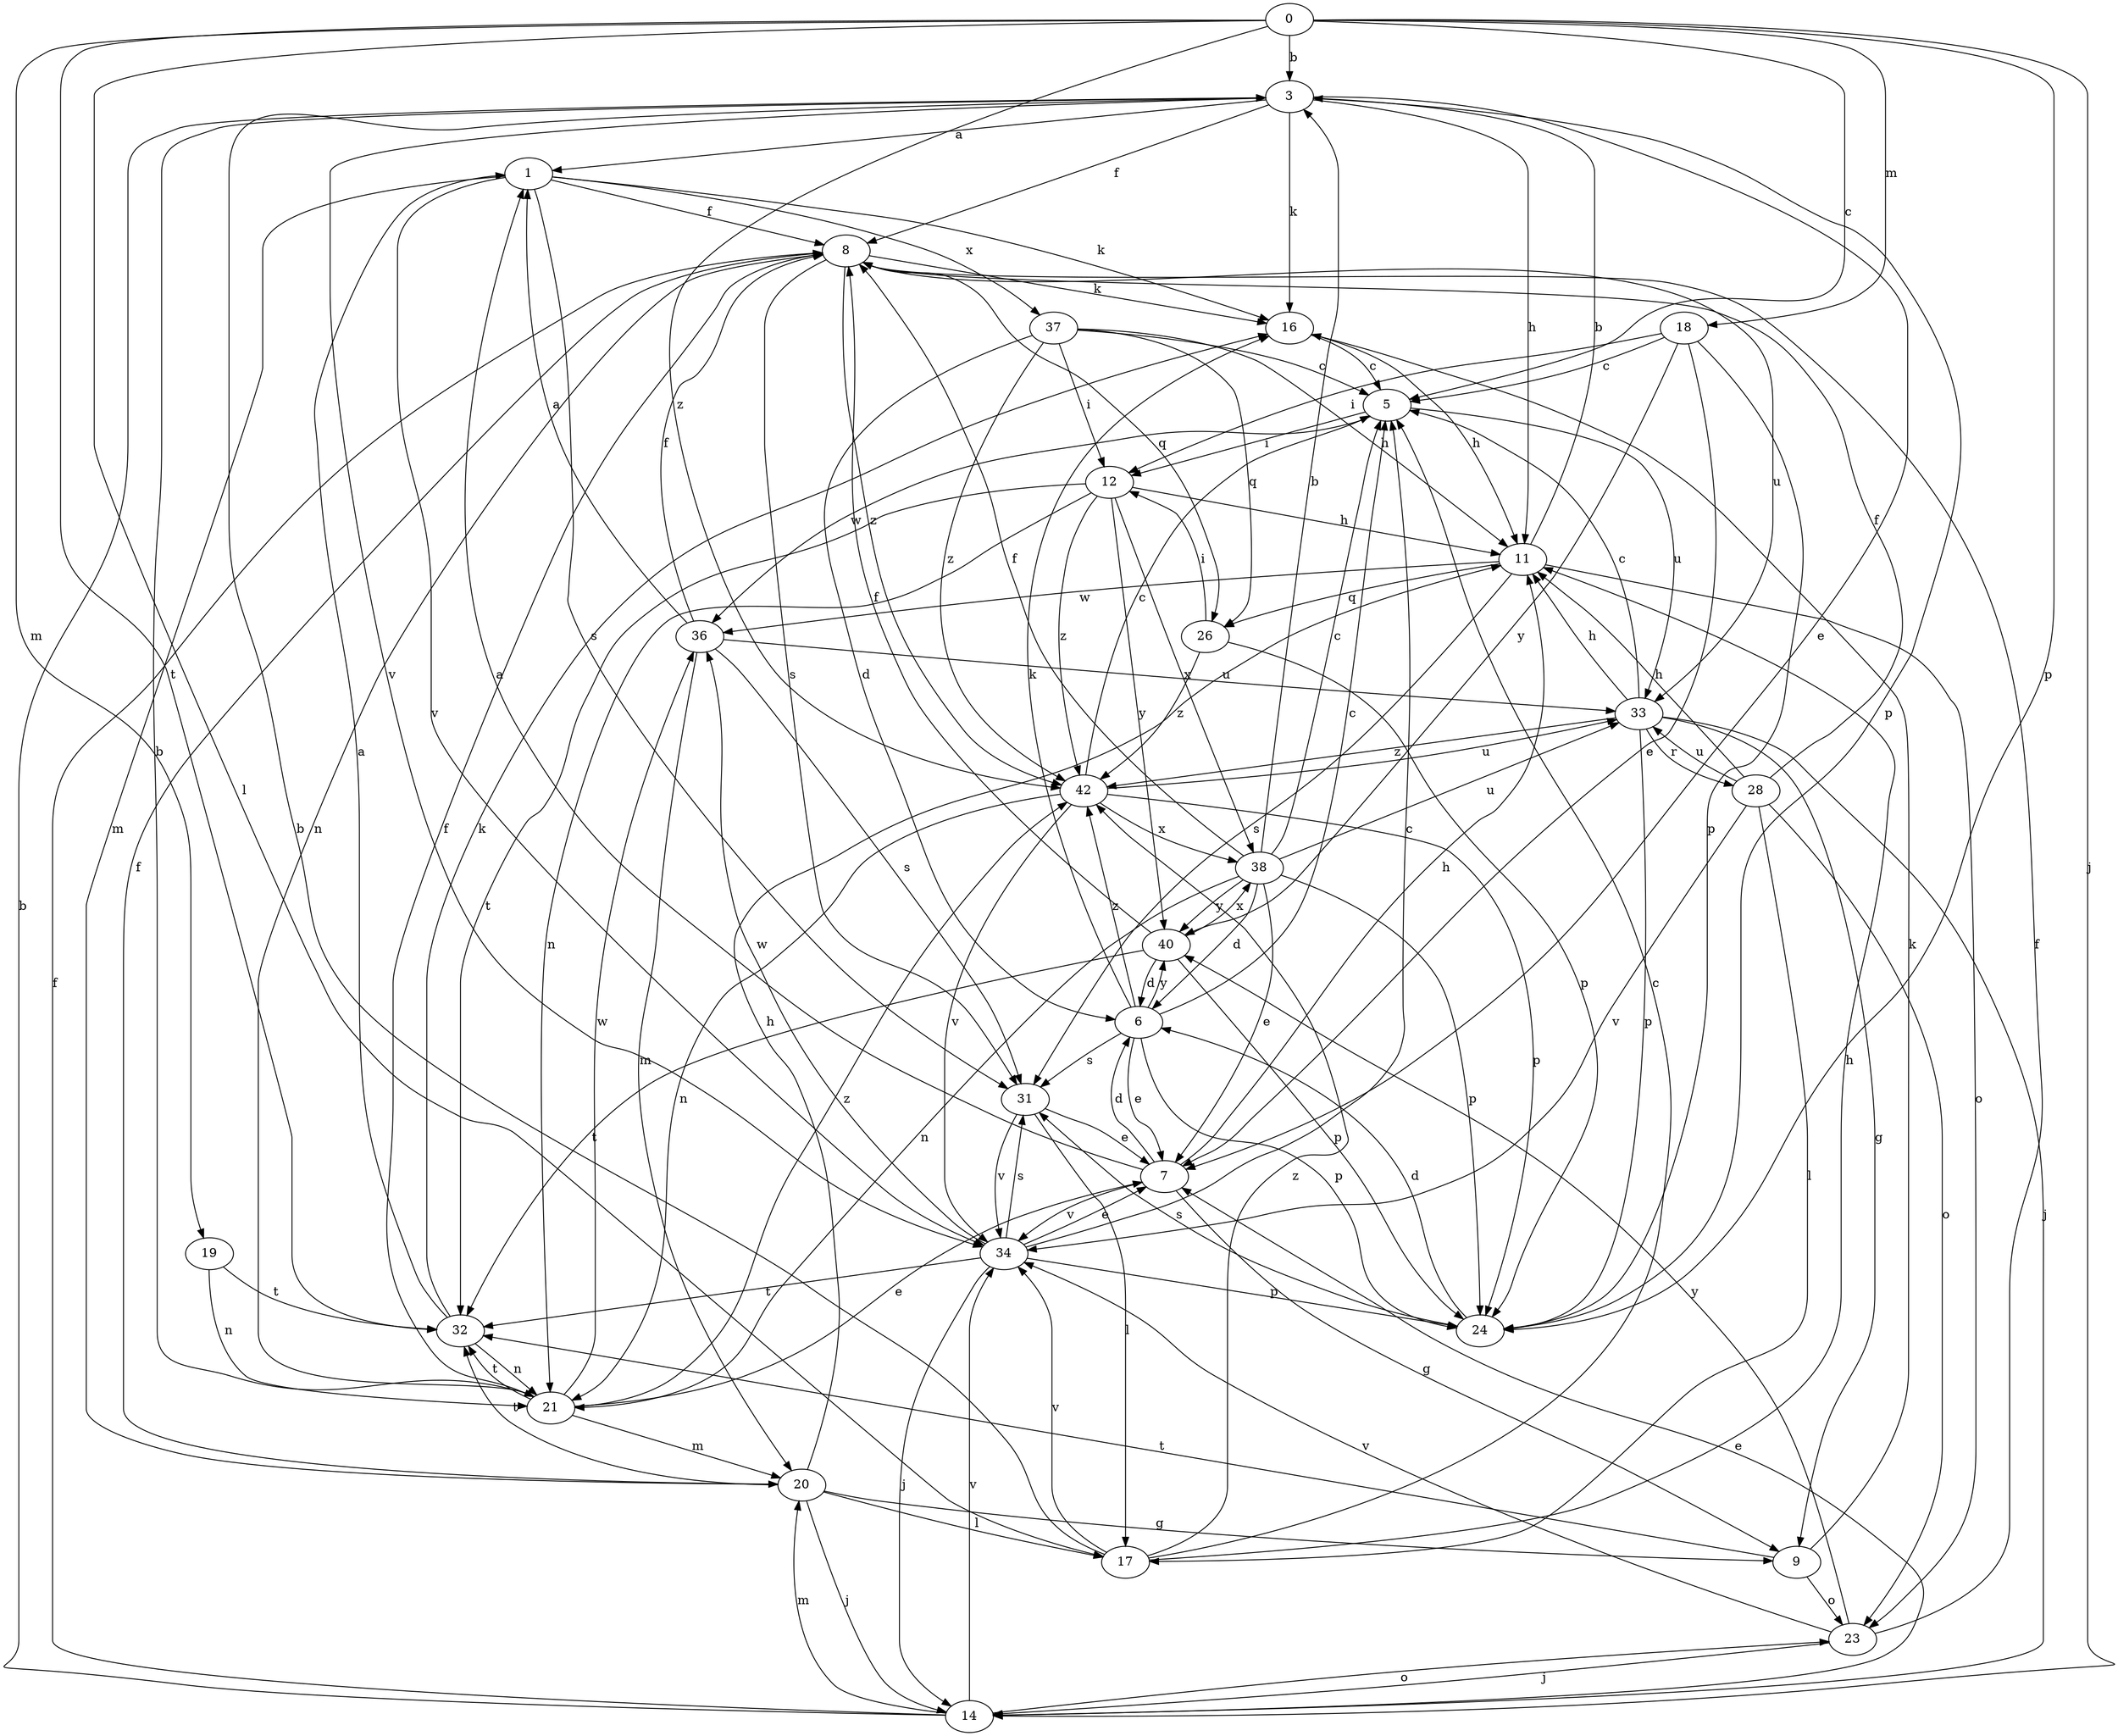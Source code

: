 strict digraph  {
0;
1;
3;
5;
6;
7;
8;
9;
11;
12;
14;
16;
17;
18;
19;
20;
21;
23;
24;
26;
28;
31;
32;
33;
34;
36;
37;
38;
40;
42;
0 -> 3  [label=b];
0 -> 5  [label=c];
0 -> 14  [label=j];
0 -> 17  [label=l];
0 -> 18  [label=m];
0 -> 19  [label=m];
0 -> 24  [label=p];
0 -> 32  [label=t];
0 -> 42  [label=z];
1 -> 8  [label=f];
1 -> 16  [label=k];
1 -> 20  [label=m];
1 -> 31  [label=s];
1 -> 34  [label=v];
1 -> 37  [label=x];
3 -> 1  [label=a];
3 -> 7  [label=e];
3 -> 8  [label=f];
3 -> 11  [label=h];
3 -> 16  [label=k];
3 -> 24  [label=p];
3 -> 34  [label=v];
5 -> 12  [label=i];
5 -> 33  [label=u];
5 -> 36  [label=w];
6 -> 5  [label=c];
6 -> 7  [label=e];
6 -> 16  [label=k];
6 -> 24  [label=p];
6 -> 31  [label=s];
6 -> 40  [label=y];
6 -> 42  [label=z];
7 -> 1  [label=a];
7 -> 6  [label=d];
7 -> 9  [label=g];
7 -> 11  [label=h];
7 -> 34  [label=v];
8 -> 16  [label=k];
8 -> 21  [label=n];
8 -> 26  [label=q];
8 -> 31  [label=s];
8 -> 33  [label=u];
8 -> 42  [label=z];
9 -> 16  [label=k];
9 -> 23  [label=o];
9 -> 32  [label=t];
11 -> 3  [label=b];
11 -> 23  [label=o];
11 -> 26  [label=q];
11 -> 31  [label=s];
11 -> 36  [label=w];
12 -> 11  [label=h];
12 -> 21  [label=n];
12 -> 32  [label=t];
12 -> 38  [label=x];
12 -> 40  [label=y];
12 -> 42  [label=z];
14 -> 3  [label=b];
14 -> 7  [label=e];
14 -> 8  [label=f];
14 -> 20  [label=m];
14 -> 23  [label=o];
14 -> 34  [label=v];
16 -> 5  [label=c];
16 -> 11  [label=h];
17 -> 3  [label=b];
17 -> 5  [label=c];
17 -> 11  [label=h];
17 -> 34  [label=v];
17 -> 42  [label=z];
18 -> 5  [label=c];
18 -> 7  [label=e];
18 -> 12  [label=i];
18 -> 24  [label=p];
18 -> 40  [label=y];
19 -> 21  [label=n];
19 -> 32  [label=t];
20 -> 8  [label=f];
20 -> 9  [label=g];
20 -> 11  [label=h];
20 -> 14  [label=j];
20 -> 17  [label=l];
20 -> 32  [label=t];
21 -> 3  [label=b];
21 -> 7  [label=e];
21 -> 8  [label=f];
21 -> 20  [label=m];
21 -> 32  [label=t];
21 -> 36  [label=w];
21 -> 42  [label=z];
23 -> 8  [label=f];
23 -> 14  [label=j];
23 -> 34  [label=v];
23 -> 40  [label=y];
24 -> 6  [label=d];
24 -> 31  [label=s];
26 -> 12  [label=i];
26 -> 24  [label=p];
26 -> 42  [label=z];
28 -> 8  [label=f];
28 -> 11  [label=h];
28 -> 17  [label=l];
28 -> 23  [label=o];
28 -> 33  [label=u];
28 -> 34  [label=v];
31 -> 7  [label=e];
31 -> 17  [label=l];
31 -> 34  [label=v];
32 -> 1  [label=a];
32 -> 16  [label=k];
32 -> 21  [label=n];
33 -> 5  [label=c];
33 -> 9  [label=g];
33 -> 11  [label=h];
33 -> 14  [label=j];
33 -> 24  [label=p];
33 -> 28  [label=r];
33 -> 42  [label=z];
34 -> 5  [label=c];
34 -> 7  [label=e];
34 -> 14  [label=j];
34 -> 24  [label=p];
34 -> 31  [label=s];
34 -> 32  [label=t];
34 -> 36  [label=w];
36 -> 1  [label=a];
36 -> 8  [label=f];
36 -> 20  [label=m];
36 -> 31  [label=s];
36 -> 33  [label=u];
37 -> 5  [label=c];
37 -> 6  [label=d];
37 -> 11  [label=h];
37 -> 12  [label=i];
37 -> 26  [label=q];
37 -> 42  [label=z];
38 -> 3  [label=b];
38 -> 5  [label=c];
38 -> 6  [label=d];
38 -> 7  [label=e];
38 -> 8  [label=f];
38 -> 21  [label=n];
38 -> 24  [label=p];
38 -> 33  [label=u];
38 -> 40  [label=y];
40 -> 6  [label=d];
40 -> 8  [label=f];
40 -> 24  [label=p];
40 -> 32  [label=t];
40 -> 38  [label=x];
42 -> 5  [label=c];
42 -> 21  [label=n];
42 -> 24  [label=p];
42 -> 33  [label=u];
42 -> 34  [label=v];
42 -> 38  [label=x];
}
